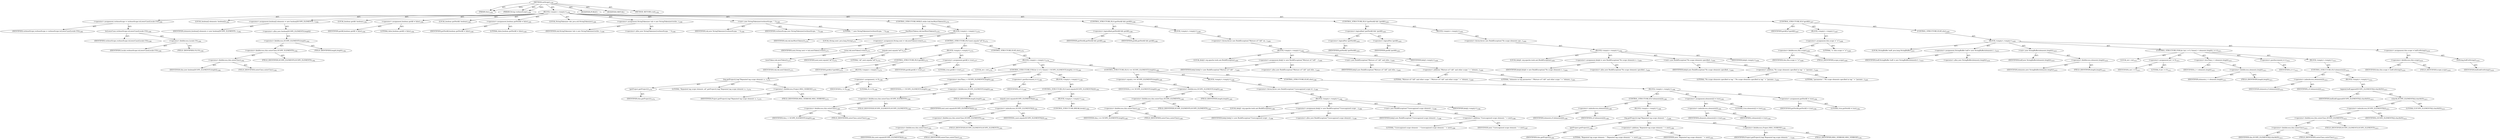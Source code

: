 digraph "setScope" {  
"111669149804" [label = <(METHOD,setScope)<SUB>1359</SUB>> ]
"115964117049" [label = <(PARAM,this)<SUB>1359</SUB>> ]
"115964117204" [label = <(PARAM,String verboseScope)<SUB>1359</SUB>> ]
"25769803933" [label = <(BLOCK,&lt;empty&gt;,&lt;empty&gt;)<SUB>1359</SUB>> ]
"30064771543" [label = <(&lt;operator&gt;.assignment,verboseScope = verboseScope.toLowerCase(Locale.US))<SUB>1360</SUB>> ]
"68719477139" [label = <(IDENTIFIER,verboseScope,verboseScope = verboseScope.toLowerCase(Locale.US))<SUB>1360</SUB>> ]
"30064771544" [label = <(toLowerCase,verboseScope.toLowerCase(Locale.US))<SUB>1360</SUB>> ]
"68719477140" [label = <(IDENTIFIER,verboseScope,verboseScope.toLowerCase(Locale.US))<SUB>1360</SUB>> ]
"30064771545" [label = <(&lt;operator&gt;.fieldAccess,Locale.US)<SUB>1360</SUB>> ]
"68719477141" [label = <(IDENTIFIER,Locale,verboseScope.toLowerCase(Locale.US))<SUB>1360</SUB>> ]
"55834575001" [label = <(FIELD_IDENTIFIER,US,US)<SUB>1360</SUB>> ]
"94489280533" [label = <(LOCAL,boolean[] elements: boolean[])<SUB>1362</SUB>> ]
"30064771546" [label = <(&lt;operator&gt;.assignment,boolean[] elements = new boolean[SCOPE_ELEMENTS...)<SUB>1362</SUB>> ]
"68719477142" [label = <(IDENTIFIER,elements,boolean[] elements = new boolean[SCOPE_ELEMENTS...)<SUB>1362</SUB>> ]
"30064771547" [label = <(&lt;operator&gt;.alloc,new boolean[SCOPE_ELEMENTS.length])> ]
"30064771548" [label = <(&lt;operator&gt;.fieldAccess,SCOPE_ELEMENTS.length)<SUB>1362</SUB>> ]
"30064771549" [label = <(&lt;operator&gt;.fieldAccess,this.outerClass.SCOPE_ELEMENTS)<SUB>1362</SUB>> ]
"30064771550" [label = <(&lt;operator&gt;.fieldAccess,this.outerClass)<SUB>1362</SUB>> ]
"68719477143" [label = <(IDENTIFIER,this,new boolean[SCOPE_ELEMENTS.length])<SUB>1362</SUB>> ]
"55834575002" [label = <(FIELD_IDENTIFIER,outerClass,outerClass)<SUB>1362</SUB>> ]
"55834575003" [label = <(FIELD_IDENTIFIER,SCOPE_ELEMENTS,SCOPE_ELEMENTS)<SUB>1362</SUB>> ]
"55834575004" [label = <(FIELD_IDENTIFIER,length,length)<SUB>1362</SUB>> ]
"94489280534" [label = <(LOCAL,boolean gotAll: boolean)<SUB>1364</SUB>> ]
"30064771551" [label = <(&lt;operator&gt;.assignment,boolean gotAll = false)<SUB>1364</SUB>> ]
"68719477144" [label = <(IDENTIFIER,gotAll,boolean gotAll = false)<SUB>1364</SUB>> ]
"90194313284" [label = <(LITERAL,false,boolean gotAll = false)<SUB>1364</SUB>> ]
"94489280535" [label = <(LOCAL,boolean gotNotAll: boolean)<SUB>1365</SUB>> ]
"30064771552" [label = <(&lt;operator&gt;.assignment,boolean gotNotAll = false)<SUB>1365</SUB>> ]
"68719477145" [label = <(IDENTIFIER,gotNotAll,boolean gotNotAll = false)<SUB>1365</SUB>> ]
"90194313285" [label = <(LITERAL,false,boolean gotNotAll = false)<SUB>1365</SUB>> ]
"94489280536" [label = <(LOCAL,StringTokenizer tok: java.util.StringTokenizer)<SUB>1369</SUB>> ]
"30064771553" [label = <(&lt;operator&gt;.assignment,StringTokenizer tok = new StringTokenizer(verbo...)<SUB>1369</SUB>> ]
"68719477146" [label = <(IDENTIFIER,tok,StringTokenizer tok = new StringTokenizer(verbo...)<SUB>1369</SUB>> ]
"30064771554" [label = <(&lt;operator&gt;.alloc,new StringTokenizer(verboseScope, &quot;,&quot;))<SUB>1369</SUB>> ]
"30064771555" [label = <(&lt;init&gt;,new StringTokenizer(verboseScope, &quot;,&quot;))<SUB>1369</SUB>> ]
"68719477147" [label = <(IDENTIFIER,tok,new StringTokenizer(verboseScope, &quot;,&quot;))<SUB>1369</SUB>> ]
"68719477148" [label = <(IDENTIFIER,verboseScope,new StringTokenizer(verboseScope, &quot;,&quot;))<SUB>1369</SUB>> ]
"90194313286" [label = <(LITERAL,&quot;,&quot;,new StringTokenizer(verboseScope, &quot;,&quot;))<SUB>1369</SUB>> ]
"47244640303" [label = <(CONTROL_STRUCTURE,WHILE,while (tok.hasMoreTokens()))<SUB>1370</SUB>> ]
"30064771556" [label = <(hasMoreTokens,tok.hasMoreTokens())<SUB>1370</SUB>> ]
"68719477149" [label = <(IDENTIFIER,tok,tok.hasMoreTokens())<SUB>1370</SUB>> ]
"25769803934" [label = <(BLOCK,&lt;empty&gt;,&lt;empty&gt;)<SUB>1370</SUB>> ]
"94489280537" [label = <(LOCAL,String next: java.lang.String)<SUB>1371</SUB>> ]
"30064771557" [label = <(&lt;operator&gt;.assignment,String next = tok.nextToken().trim())<SUB>1371</SUB>> ]
"68719477150" [label = <(IDENTIFIER,next,String next = tok.nextToken().trim())<SUB>1371</SUB>> ]
"30064771558" [label = <(trim,tok.nextToken().trim())<SUB>1371</SUB>> ]
"30064771559" [label = <(nextToken,tok.nextToken())<SUB>1371</SUB>> ]
"68719477151" [label = <(IDENTIFIER,tok,tok.nextToken())<SUB>1371</SUB>> ]
"47244640304" [label = <(CONTROL_STRUCTURE,IF,if (next.equals(&quot;all&quot;)))<SUB>1372</SUB>> ]
"30064771560" [label = <(equals,next.equals(&quot;all&quot;))<SUB>1372</SUB>> ]
"68719477152" [label = <(IDENTIFIER,next,next.equals(&quot;all&quot;))<SUB>1372</SUB>> ]
"90194313287" [label = <(LITERAL,&quot;all&quot;,next.equals(&quot;all&quot;))<SUB>1372</SUB>> ]
"25769803935" [label = <(BLOCK,&lt;empty&gt;,&lt;empty&gt;)<SUB>1372</SUB>> ]
"47244640305" [label = <(CONTROL_STRUCTURE,IF,if (gotAll))<SUB>1373</SUB>> ]
"68719477153" [label = <(IDENTIFIER,gotAll,if (gotAll))<SUB>1373</SUB>> ]
"25769803936" [label = <(BLOCK,&lt;empty&gt;,&lt;empty&gt;)<SUB>1373</SUB>> ]
"30064771561" [label = <(log,getProject().log(&quot;Repeated tag scope element: a...)<SUB>1374</SUB>> ]
"30064771562" [label = <(getProject,getProject())<SUB>1374</SUB>> ]
"68719476798" [label = <(IDENTIFIER,this,getProject())<SUB>1374</SUB>> ]
"90194313288" [label = <(LITERAL,&quot;Repeated tag scope element: all&quot;,getProject().log(&quot;Repeated tag scope element: a...)<SUB>1374</SUB>> ]
"30064771563" [label = <(&lt;operator&gt;.fieldAccess,Project.MSG_VERBOSE)<SUB>1375</SUB>> ]
"68719477154" [label = <(IDENTIFIER,Project,getProject().log(&quot;Repeated tag scope element: a...)<SUB>1375</SUB>> ]
"55834575005" [label = <(FIELD_IDENTIFIER,MSG_VERBOSE,MSG_VERBOSE)<SUB>1375</SUB>> ]
"30064771564" [label = <(&lt;operator&gt;.assignment,gotAll = true)<SUB>1377</SUB>> ]
"68719477155" [label = <(IDENTIFIER,gotAll,gotAll = true)<SUB>1377</SUB>> ]
"90194313289" [label = <(LITERAL,true,gotAll = true)<SUB>1377</SUB>> ]
"47244640306" [label = <(CONTROL_STRUCTURE,ELSE,else)<SUB>1378</SUB>> ]
"25769803937" [label = <(BLOCK,&lt;empty&gt;,&lt;empty&gt;)<SUB>1378</SUB>> ]
"94489280538" [label = <(LOCAL,int i: int)<SUB>1379</SUB>> ]
"47244640307" [label = <(CONTROL_STRUCTURE,FOR,for (i = 0; Some(i &lt; SCOPE_ELEMENTS.length); i++))<SUB>1380</SUB>> ]
"30064771565" [label = <(&lt;operator&gt;.assignment,i = 0)<SUB>1380</SUB>> ]
"68719477156" [label = <(IDENTIFIER,i,i = 0)<SUB>1380</SUB>> ]
"90194313290" [label = <(LITERAL,0,i = 0)<SUB>1380</SUB>> ]
"30064771566" [label = <(&lt;operator&gt;.lessThan,i &lt; SCOPE_ELEMENTS.length)<SUB>1380</SUB>> ]
"68719477157" [label = <(IDENTIFIER,i,i &lt; SCOPE_ELEMENTS.length)<SUB>1380</SUB>> ]
"30064771567" [label = <(&lt;operator&gt;.fieldAccess,SCOPE_ELEMENTS.length)<SUB>1380</SUB>> ]
"30064771568" [label = <(&lt;operator&gt;.fieldAccess,this.outerClass.SCOPE_ELEMENTS)<SUB>1380</SUB>> ]
"30064771569" [label = <(&lt;operator&gt;.fieldAccess,this.outerClass)<SUB>1380</SUB>> ]
"68719477158" [label = <(IDENTIFIER,this,i &lt; SCOPE_ELEMENTS.length)<SUB>1380</SUB>> ]
"55834575006" [label = <(FIELD_IDENTIFIER,outerClass,outerClass)<SUB>1380</SUB>> ]
"55834575007" [label = <(FIELD_IDENTIFIER,SCOPE_ELEMENTS,SCOPE_ELEMENTS)<SUB>1380</SUB>> ]
"55834575008" [label = <(FIELD_IDENTIFIER,length,length)<SUB>1380</SUB>> ]
"30064771570" [label = <(&lt;operator&gt;.postIncrement,i++)<SUB>1380</SUB>> ]
"68719477159" [label = <(IDENTIFIER,i,i++)<SUB>1380</SUB>> ]
"25769803938" [label = <(BLOCK,&lt;empty&gt;,&lt;empty&gt;)<SUB>1380</SUB>> ]
"47244640308" [label = <(CONTROL_STRUCTURE,IF,if (next.equals(SCOPE_ELEMENTS[i])))<SUB>1381</SUB>> ]
"30064771571" [label = <(equals,next.equals(SCOPE_ELEMENTS[i]))<SUB>1381</SUB>> ]
"68719477160" [label = <(IDENTIFIER,next,next.equals(SCOPE_ELEMENTS[i]))<SUB>1381</SUB>> ]
"30064771572" [label = <(&lt;operator&gt;.indexAccess,SCOPE_ELEMENTS[i])<SUB>1381</SUB>> ]
"30064771573" [label = <(&lt;operator&gt;.fieldAccess,this.outerClass.SCOPE_ELEMENTS)<SUB>1381</SUB>> ]
"30064771574" [label = <(&lt;operator&gt;.fieldAccess,this.outerClass)<SUB>1381</SUB>> ]
"68719477161" [label = <(IDENTIFIER,this,next.equals(SCOPE_ELEMENTS[i]))<SUB>1381</SUB>> ]
"55834575009" [label = <(FIELD_IDENTIFIER,outerClass,outerClass)<SUB>1381</SUB>> ]
"55834575010" [label = <(FIELD_IDENTIFIER,SCOPE_ELEMENTS,SCOPE_ELEMENTS)<SUB>1381</SUB>> ]
"68719477162" [label = <(IDENTIFIER,i,next.equals(SCOPE_ELEMENTS[i]))<SUB>1381</SUB>> ]
"25769803939" [label = <(BLOCK,&lt;empty&gt;,&lt;empty&gt;)<SUB>1381</SUB>> ]
"47244640309" [label = <(CONTROL_STRUCTURE,BREAK,break;)<SUB>1382</SUB>> ]
"47244640310" [label = <(CONTROL_STRUCTURE,IF,if (i == SCOPE_ELEMENTS.length))<SUB>1385</SUB>> ]
"30064771575" [label = <(&lt;operator&gt;.equals,i == SCOPE_ELEMENTS.length)<SUB>1385</SUB>> ]
"68719477163" [label = <(IDENTIFIER,i,i == SCOPE_ELEMENTS.length)<SUB>1385</SUB>> ]
"30064771576" [label = <(&lt;operator&gt;.fieldAccess,SCOPE_ELEMENTS.length)<SUB>1385</SUB>> ]
"30064771577" [label = <(&lt;operator&gt;.fieldAccess,this.outerClass.SCOPE_ELEMENTS)<SUB>1385</SUB>> ]
"30064771578" [label = <(&lt;operator&gt;.fieldAccess,this.outerClass)<SUB>1385</SUB>> ]
"68719477164" [label = <(IDENTIFIER,this,i == SCOPE_ELEMENTS.length)<SUB>1385</SUB>> ]
"55834575011" [label = <(FIELD_IDENTIFIER,outerClass,outerClass)<SUB>1385</SUB>> ]
"55834575012" [label = <(FIELD_IDENTIFIER,SCOPE_ELEMENTS,SCOPE_ELEMENTS)<SUB>1385</SUB>> ]
"55834575013" [label = <(FIELD_IDENTIFIER,length,length)<SUB>1385</SUB>> ]
"25769803940" [label = <(BLOCK,&lt;empty&gt;,&lt;empty&gt;)<SUB>1385</SUB>> ]
"30064771579" [label = <(&lt;operator&gt;.throw,throw new BuildException(&quot;Unrecognised scope el...)<SUB>1386</SUB>> ]
"25769803941" [label = <(BLOCK,&lt;empty&gt;,&lt;empty&gt;)<SUB>1386</SUB>> ]
"94489280539" [label = <(LOCAL,$obj2: org.apache.tools.ant.BuildException)<SUB>1386</SUB>> ]
"30064771580" [label = <(&lt;operator&gt;.assignment,$obj2 = new BuildException(&quot;Unrecognised scope ...)<SUB>1386</SUB>> ]
"68719477165" [label = <(IDENTIFIER,$obj2,$obj2 = new BuildException(&quot;Unrecognised scope ...)<SUB>1386</SUB>> ]
"30064771581" [label = <(&lt;operator&gt;.alloc,new BuildException(&quot;Unrecognised scope element:...)<SUB>1386</SUB>> ]
"30064771582" [label = <(&lt;init&gt;,new BuildException(&quot;Unrecognised scope element:...)<SUB>1386</SUB>> ]
"68719477166" [label = <(IDENTIFIER,$obj2,new BuildException(&quot;Unrecognised scope element:...)<SUB>1386</SUB>> ]
"30064771583" [label = <(&lt;operator&gt;.addition,&quot;Unrecognised scope element: &quot; + next)<SUB>1386</SUB>> ]
"90194313291" [label = <(LITERAL,&quot;Unrecognised scope element: &quot;,&quot;Unrecognised scope element: &quot; + next)<SUB>1386</SUB>> ]
"68719477167" [label = <(IDENTIFIER,next,&quot;Unrecognised scope element: &quot; + next)<SUB>1387</SUB>> ]
"68719477168" [label = <(IDENTIFIER,$obj2,&lt;empty&gt;)<SUB>1386</SUB>> ]
"47244640311" [label = <(CONTROL_STRUCTURE,ELSE,else)<SUB>1388</SUB>> ]
"25769803942" [label = <(BLOCK,&lt;empty&gt;,&lt;empty&gt;)<SUB>1388</SUB>> ]
"47244640312" [label = <(CONTROL_STRUCTURE,IF,if (elements[i]))<SUB>1389</SUB>> ]
"30064771584" [label = <(&lt;operator&gt;.indexAccess,elements[i])<SUB>1389</SUB>> ]
"68719477169" [label = <(IDENTIFIER,elements,if (elements[i]))<SUB>1389</SUB>> ]
"68719477170" [label = <(IDENTIFIER,i,if (elements[i]))<SUB>1389</SUB>> ]
"25769803943" [label = <(BLOCK,&lt;empty&gt;,&lt;empty&gt;)<SUB>1389</SUB>> ]
"30064771585" [label = <(log,getProject().log(&quot;Repeated tag scope element: &quot;...)<SUB>1390</SUB>> ]
"30064771586" [label = <(getProject,getProject())<SUB>1390</SUB>> ]
"68719476799" [label = <(IDENTIFIER,this,getProject())<SUB>1390</SUB>> ]
"30064771587" [label = <(&lt;operator&gt;.addition,&quot;Repeated tag scope element: &quot; + next)<SUB>1390</SUB>> ]
"90194313292" [label = <(LITERAL,&quot;Repeated tag scope element: &quot;,&quot;Repeated tag scope element: &quot; + next)<SUB>1390</SUB>> ]
"68719477171" [label = <(IDENTIFIER,next,&quot;Repeated tag scope element: &quot; + next)<SUB>1391</SUB>> ]
"30064771588" [label = <(&lt;operator&gt;.fieldAccess,Project.MSG_VERBOSE)<SUB>1391</SUB>> ]
"68719477172" [label = <(IDENTIFIER,Project,getProject().log(&quot;Repeated tag scope element: &quot;...)<SUB>1391</SUB>> ]
"55834575014" [label = <(FIELD_IDENTIFIER,MSG_VERBOSE,MSG_VERBOSE)<SUB>1391</SUB>> ]
"30064771589" [label = <(&lt;operator&gt;.assignment,elements[i] = true)<SUB>1393</SUB>> ]
"30064771590" [label = <(&lt;operator&gt;.indexAccess,elements[i])<SUB>1393</SUB>> ]
"68719477173" [label = <(IDENTIFIER,elements,elements[i] = true)<SUB>1393</SUB>> ]
"68719477174" [label = <(IDENTIFIER,i,elements[i] = true)<SUB>1393</SUB>> ]
"90194313293" [label = <(LITERAL,true,elements[i] = true)<SUB>1393</SUB>> ]
"30064771591" [label = <(&lt;operator&gt;.assignment,gotNotAll = true)<SUB>1394</SUB>> ]
"68719477175" [label = <(IDENTIFIER,gotNotAll,gotNotAll = true)<SUB>1394</SUB>> ]
"90194313294" [label = <(LITERAL,true,gotNotAll = true)<SUB>1394</SUB>> ]
"47244640313" [label = <(CONTROL_STRUCTURE,IF,if (gotNotAll &amp;&amp; gotAll))<SUB>1399</SUB>> ]
"30064771592" [label = <(&lt;operator&gt;.logicalAnd,gotNotAll &amp;&amp; gotAll)<SUB>1399</SUB>> ]
"68719477176" [label = <(IDENTIFIER,gotNotAll,gotNotAll &amp;&amp; gotAll)<SUB>1399</SUB>> ]
"68719477177" [label = <(IDENTIFIER,gotAll,gotNotAll &amp;&amp; gotAll)<SUB>1399</SUB>> ]
"25769803944" [label = <(BLOCK,&lt;empty&gt;,&lt;empty&gt;)<SUB>1399</SUB>> ]
"30064771593" [label = <(&lt;operator&gt;.throw,throw new BuildException(&quot;Mixture of \&quot;all\&quot; an...)<SUB>1400</SUB>> ]
"25769803945" [label = <(BLOCK,&lt;empty&gt;,&lt;empty&gt;)<SUB>1400</SUB>> ]
"94489280540" [label = <(LOCAL,$obj3: org.apache.tools.ant.BuildException)<SUB>1400</SUB>> ]
"30064771594" [label = <(&lt;operator&gt;.assignment,$obj3 = new BuildException(&quot;Mixture of \&quot;all\&quot; ...)<SUB>1400</SUB>> ]
"68719477178" [label = <(IDENTIFIER,$obj3,$obj3 = new BuildException(&quot;Mixture of \&quot;all\&quot; ...)<SUB>1400</SUB>> ]
"30064771595" [label = <(&lt;operator&gt;.alloc,new BuildException(&quot;Mixture of \&quot;all\&quot; and othe...)<SUB>1400</SUB>> ]
"30064771596" [label = <(&lt;init&gt;,new BuildException(&quot;Mixture of \&quot;all\&quot; and othe...)<SUB>1400</SUB>> ]
"68719477179" [label = <(IDENTIFIER,$obj3,new BuildException(&quot;Mixture of \&quot;all\&quot; and othe...)<SUB>1400</SUB>> ]
"30064771597" [label = <(&lt;operator&gt;.addition,&quot;Mixture of \&quot;all\&quot; and other scope &quot; + &quot;elemen...)<SUB>1400</SUB>> ]
"90194313295" [label = <(LITERAL,&quot;Mixture of \&quot;all\&quot; and other scope &quot;,&quot;Mixture of \&quot;all\&quot; and other scope &quot; + &quot;elemen...)<SUB>1400</SUB>> ]
"90194313296" [label = <(LITERAL,&quot;elements in tag parameter.&quot;,&quot;Mixture of \&quot;all\&quot; and other scope &quot; + &quot;elemen...)<SUB>1401</SUB>> ]
"68719477180" [label = <(IDENTIFIER,$obj3,&lt;empty&gt;)<SUB>1400</SUB>> ]
"47244640314" [label = <(CONTROL_STRUCTURE,IF,if (!gotNotAll &amp;&amp; !gotAll))<SUB>1403</SUB>> ]
"30064771598" [label = <(&lt;operator&gt;.logicalAnd,!gotNotAll &amp;&amp; !gotAll)<SUB>1403</SUB>> ]
"30064771599" [label = <(&lt;operator&gt;.logicalNot,!gotNotAll)<SUB>1403</SUB>> ]
"68719477181" [label = <(IDENTIFIER,gotNotAll,!gotNotAll)<SUB>1403</SUB>> ]
"30064771600" [label = <(&lt;operator&gt;.logicalNot,!gotAll)<SUB>1403</SUB>> ]
"68719477182" [label = <(IDENTIFIER,gotAll,!gotAll)<SUB>1403</SUB>> ]
"25769803946" [label = <(BLOCK,&lt;empty&gt;,&lt;empty&gt;)<SUB>1403</SUB>> ]
"30064771601" [label = <(&lt;operator&gt;.throw,throw new BuildException(&quot;No scope elements spe...)<SUB>1404</SUB>> ]
"25769803947" [label = <(BLOCK,&lt;empty&gt;,&lt;empty&gt;)<SUB>1404</SUB>> ]
"94489280541" [label = <(LOCAL,$obj4: org.apache.tools.ant.BuildException)<SUB>1404</SUB>> ]
"30064771602" [label = <(&lt;operator&gt;.assignment,$obj4 = new BuildException(&quot;No scope elements s...)<SUB>1404</SUB>> ]
"68719477183" [label = <(IDENTIFIER,$obj4,$obj4 = new BuildException(&quot;No scope elements s...)<SUB>1404</SUB>> ]
"30064771603" [label = <(&lt;operator&gt;.alloc,new BuildException(&quot;No scope elements specified...)<SUB>1404</SUB>> ]
"30064771604" [label = <(&lt;init&gt;,new BuildException(&quot;No scope elements specified...)<SUB>1404</SUB>> ]
"68719477184" [label = <(IDENTIFIER,$obj4,new BuildException(&quot;No scope elements specified...)<SUB>1404</SUB>> ]
"30064771605" [label = <(&lt;operator&gt;.addition,&quot;No scope elements specified in tag &quot; + &quot;parame...)<SUB>1404</SUB>> ]
"90194313297" [label = <(LITERAL,&quot;No scope elements specified in tag &quot;,&quot;No scope elements specified in tag &quot; + &quot;parame...)<SUB>1404</SUB>> ]
"90194313298" [label = <(LITERAL,&quot;parameter.&quot;,&quot;No scope elements specified in tag &quot; + &quot;parame...)<SUB>1405</SUB>> ]
"68719477185" [label = <(IDENTIFIER,$obj4,&lt;empty&gt;)<SUB>1404</SUB>> ]
"47244640315" [label = <(CONTROL_STRUCTURE,IF,if (gotAll))<SUB>1407</SUB>> ]
"68719477186" [label = <(IDENTIFIER,gotAll,if (gotAll))<SUB>1407</SUB>> ]
"25769803948" [label = <(BLOCK,&lt;empty&gt;,&lt;empty&gt;)<SUB>1407</SUB>> ]
"30064771606" [label = <(&lt;operator&gt;.assignment,this.scope = &quot;a&quot;)<SUB>1408</SUB>> ]
"30064771607" [label = <(&lt;operator&gt;.fieldAccess,this.scope)<SUB>1408</SUB>> ]
"68719476800" [label = <(IDENTIFIER,this,this.scope = &quot;a&quot;)<SUB>1408</SUB>> ]
"55834575015" [label = <(FIELD_IDENTIFIER,scope,scope)<SUB>1408</SUB>> ]
"90194313299" [label = <(LITERAL,&quot;a&quot;,this.scope = &quot;a&quot;)<SUB>1408</SUB>> ]
"47244640316" [label = <(CONTROL_STRUCTURE,ELSE,else)<SUB>1409</SUB>> ]
"25769803949" [label = <(BLOCK,&lt;empty&gt;,&lt;empty&gt;)<SUB>1409</SUB>> ]
"94489280542" [label = <(LOCAL,StringBuffer buff: java.lang.StringBuffer)<SUB>1410</SUB>> ]
"30064771608" [label = <(&lt;operator&gt;.assignment,StringBuffer buff = new StringBuffer(elements.l...)<SUB>1410</SUB>> ]
"68719477187" [label = <(IDENTIFIER,buff,StringBuffer buff = new StringBuffer(elements.l...)<SUB>1410</SUB>> ]
"30064771609" [label = <(&lt;operator&gt;.alloc,new StringBuffer(elements.length))<SUB>1410</SUB>> ]
"30064771610" [label = <(&lt;init&gt;,new StringBuffer(elements.length))<SUB>1410</SUB>> ]
"68719477188" [label = <(IDENTIFIER,buff,new StringBuffer(elements.length))<SUB>1410</SUB>> ]
"30064771611" [label = <(&lt;operator&gt;.fieldAccess,elements.length)<SUB>1410</SUB>> ]
"68719477189" [label = <(IDENTIFIER,elements,new StringBuffer(elements.length))<SUB>1410</SUB>> ]
"55834575016" [label = <(FIELD_IDENTIFIER,length,length)<SUB>1410</SUB>> ]
"47244640317" [label = <(CONTROL_STRUCTURE,FOR,for (int i = 0; Some(i &lt; elements.length); i++))<SUB>1411</SUB>> ]
"94489280543" [label = <(LOCAL,int i: int)<SUB>1411</SUB>> ]
"30064771612" [label = <(&lt;operator&gt;.assignment,int i = 0)<SUB>1411</SUB>> ]
"68719477190" [label = <(IDENTIFIER,i,int i = 0)<SUB>1411</SUB>> ]
"90194313300" [label = <(LITERAL,0,int i = 0)<SUB>1411</SUB>> ]
"30064771613" [label = <(&lt;operator&gt;.lessThan,i &lt; elements.length)<SUB>1411</SUB>> ]
"68719477191" [label = <(IDENTIFIER,i,i &lt; elements.length)<SUB>1411</SUB>> ]
"30064771614" [label = <(&lt;operator&gt;.fieldAccess,elements.length)<SUB>1411</SUB>> ]
"68719477192" [label = <(IDENTIFIER,elements,i &lt; elements.length)<SUB>1411</SUB>> ]
"55834575017" [label = <(FIELD_IDENTIFIER,length,length)<SUB>1411</SUB>> ]
"30064771615" [label = <(&lt;operator&gt;.postIncrement,i++)<SUB>1411</SUB>> ]
"68719477193" [label = <(IDENTIFIER,i,i++)<SUB>1411</SUB>> ]
"25769803950" [label = <(BLOCK,&lt;empty&gt;,&lt;empty&gt;)<SUB>1411</SUB>> ]
"47244640318" [label = <(CONTROL_STRUCTURE,IF,if (elements[i]))<SUB>1412</SUB>> ]
"30064771616" [label = <(&lt;operator&gt;.indexAccess,elements[i])<SUB>1412</SUB>> ]
"68719477194" [label = <(IDENTIFIER,elements,if (elements[i]))<SUB>1412</SUB>> ]
"68719477195" [label = <(IDENTIFIER,i,if (elements[i]))<SUB>1412</SUB>> ]
"25769803951" [label = <(BLOCK,&lt;empty&gt;,&lt;empty&gt;)<SUB>1412</SUB>> ]
"30064771617" [label = <(append,buff.append(SCOPE_ELEMENTS[i].charAt(0)))<SUB>1413</SUB>> ]
"68719477196" [label = <(IDENTIFIER,buff,buff.append(SCOPE_ELEMENTS[i].charAt(0)))<SUB>1413</SUB>> ]
"30064771618" [label = <(charAt,SCOPE_ELEMENTS[i].charAt(0))<SUB>1413</SUB>> ]
"30064771619" [label = <(&lt;operator&gt;.indexAccess,SCOPE_ELEMENTS[i])<SUB>1413</SUB>> ]
"30064771620" [label = <(&lt;operator&gt;.fieldAccess,this.outerClass.SCOPE_ELEMENTS)<SUB>1413</SUB>> ]
"30064771621" [label = <(&lt;operator&gt;.fieldAccess,this.outerClass)<SUB>1413</SUB>> ]
"68719477197" [label = <(IDENTIFIER,this,SCOPE_ELEMENTS[i].charAt(0))<SUB>1413</SUB>> ]
"55834575018" [label = <(FIELD_IDENTIFIER,outerClass,outerClass)<SUB>1413</SUB>> ]
"55834575019" [label = <(FIELD_IDENTIFIER,SCOPE_ELEMENTS,SCOPE_ELEMENTS)<SUB>1413</SUB>> ]
"68719477198" [label = <(IDENTIFIER,i,SCOPE_ELEMENTS[i].charAt(0))<SUB>1413</SUB>> ]
"90194313301" [label = <(LITERAL,0,SCOPE_ELEMENTS[i].charAt(0))<SUB>1413</SUB>> ]
"30064771622" [label = <(&lt;operator&gt;.assignment,this.scope = buff.toString())<SUB>1416</SUB>> ]
"30064771623" [label = <(&lt;operator&gt;.fieldAccess,this.scope)<SUB>1416</SUB>> ]
"68719476801" [label = <(IDENTIFIER,this,this.scope = buff.toString())<SUB>1416</SUB>> ]
"55834575020" [label = <(FIELD_IDENTIFIER,scope,scope)<SUB>1416</SUB>> ]
"30064771624" [label = <(toString,buff.toString())<SUB>1416</SUB>> ]
"68719477199" [label = <(IDENTIFIER,buff,buff.toString())<SUB>1416</SUB>> ]
"133143986450" [label = <(MODIFIER,PUBLIC)> ]
"133143986451" [label = <(MODIFIER,VIRTUAL)> ]
"128849018988" [label = <(METHOD_RETURN,void)<SUB>1359</SUB>> ]
  "111669149804" -> "115964117049"  [ label = "AST: "] 
  "111669149804" -> "115964117204"  [ label = "AST: "] 
  "111669149804" -> "25769803933"  [ label = "AST: "] 
  "111669149804" -> "133143986450"  [ label = "AST: "] 
  "111669149804" -> "133143986451"  [ label = "AST: "] 
  "111669149804" -> "128849018988"  [ label = "AST: "] 
  "25769803933" -> "30064771543"  [ label = "AST: "] 
  "25769803933" -> "94489280533"  [ label = "AST: "] 
  "25769803933" -> "30064771546"  [ label = "AST: "] 
  "25769803933" -> "94489280534"  [ label = "AST: "] 
  "25769803933" -> "30064771551"  [ label = "AST: "] 
  "25769803933" -> "94489280535"  [ label = "AST: "] 
  "25769803933" -> "30064771552"  [ label = "AST: "] 
  "25769803933" -> "94489280536"  [ label = "AST: "] 
  "25769803933" -> "30064771553"  [ label = "AST: "] 
  "25769803933" -> "30064771555"  [ label = "AST: "] 
  "25769803933" -> "47244640303"  [ label = "AST: "] 
  "25769803933" -> "47244640313"  [ label = "AST: "] 
  "25769803933" -> "47244640314"  [ label = "AST: "] 
  "25769803933" -> "47244640315"  [ label = "AST: "] 
  "30064771543" -> "68719477139"  [ label = "AST: "] 
  "30064771543" -> "30064771544"  [ label = "AST: "] 
  "30064771544" -> "68719477140"  [ label = "AST: "] 
  "30064771544" -> "30064771545"  [ label = "AST: "] 
  "30064771545" -> "68719477141"  [ label = "AST: "] 
  "30064771545" -> "55834575001"  [ label = "AST: "] 
  "30064771546" -> "68719477142"  [ label = "AST: "] 
  "30064771546" -> "30064771547"  [ label = "AST: "] 
  "30064771547" -> "30064771548"  [ label = "AST: "] 
  "30064771548" -> "30064771549"  [ label = "AST: "] 
  "30064771548" -> "55834575004"  [ label = "AST: "] 
  "30064771549" -> "30064771550"  [ label = "AST: "] 
  "30064771549" -> "55834575003"  [ label = "AST: "] 
  "30064771550" -> "68719477143"  [ label = "AST: "] 
  "30064771550" -> "55834575002"  [ label = "AST: "] 
  "30064771551" -> "68719477144"  [ label = "AST: "] 
  "30064771551" -> "90194313284"  [ label = "AST: "] 
  "30064771552" -> "68719477145"  [ label = "AST: "] 
  "30064771552" -> "90194313285"  [ label = "AST: "] 
  "30064771553" -> "68719477146"  [ label = "AST: "] 
  "30064771553" -> "30064771554"  [ label = "AST: "] 
  "30064771555" -> "68719477147"  [ label = "AST: "] 
  "30064771555" -> "68719477148"  [ label = "AST: "] 
  "30064771555" -> "90194313286"  [ label = "AST: "] 
  "47244640303" -> "30064771556"  [ label = "AST: "] 
  "47244640303" -> "25769803934"  [ label = "AST: "] 
  "30064771556" -> "68719477149"  [ label = "AST: "] 
  "25769803934" -> "94489280537"  [ label = "AST: "] 
  "25769803934" -> "30064771557"  [ label = "AST: "] 
  "25769803934" -> "47244640304"  [ label = "AST: "] 
  "30064771557" -> "68719477150"  [ label = "AST: "] 
  "30064771557" -> "30064771558"  [ label = "AST: "] 
  "30064771558" -> "30064771559"  [ label = "AST: "] 
  "30064771559" -> "68719477151"  [ label = "AST: "] 
  "47244640304" -> "30064771560"  [ label = "AST: "] 
  "47244640304" -> "25769803935"  [ label = "AST: "] 
  "47244640304" -> "47244640306"  [ label = "AST: "] 
  "30064771560" -> "68719477152"  [ label = "AST: "] 
  "30064771560" -> "90194313287"  [ label = "AST: "] 
  "25769803935" -> "47244640305"  [ label = "AST: "] 
  "25769803935" -> "30064771564"  [ label = "AST: "] 
  "47244640305" -> "68719477153"  [ label = "AST: "] 
  "47244640305" -> "25769803936"  [ label = "AST: "] 
  "25769803936" -> "30064771561"  [ label = "AST: "] 
  "30064771561" -> "30064771562"  [ label = "AST: "] 
  "30064771561" -> "90194313288"  [ label = "AST: "] 
  "30064771561" -> "30064771563"  [ label = "AST: "] 
  "30064771562" -> "68719476798"  [ label = "AST: "] 
  "30064771563" -> "68719477154"  [ label = "AST: "] 
  "30064771563" -> "55834575005"  [ label = "AST: "] 
  "30064771564" -> "68719477155"  [ label = "AST: "] 
  "30064771564" -> "90194313289"  [ label = "AST: "] 
  "47244640306" -> "25769803937"  [ label = "AST: "] 
  "25769803937" -> "94489280538"  [ label = "AST: "] 
  "25769803937" -> "47244640307"  [ label = "AST: "] 
  "25769803937" -> "47244640310"  [ label = "AST: "] 
  "47244640307" -> "30064771565"  [ label = "AST: "] 
  "47244640307" -> "30064771566"  [ label = "AST: "] 
  "47244640307" -> "30064771570"  [ label = "AST: "] 
  "47244640307" -> "25769803938"  [ label = "AST: "] 
  "30064771565" -> "68719477156"  [ label = "AST: "] 
  "30064771565" -> "90194313290"  [ label = "AST: "] 
  "30064771566" -> "68719477157"  [ label = "AST: "] 
  "30064771566" -> "30064771567"  [ label = "AST: "] 
  "30064771567" -> "30064771568"  [ label = "AST: "] 
  "30064771567" -> "55834575008"  [ label = "AST: "] 
  "30064771568" -> "30064771569"  [ label = "AST: "] 
  "30064771568" -> "55834575007"  [ label = "AST: "] 
  "30064771569" -> "68719477158"  [ label = "AST: "] 
  "30064771569" -> "55834575006"  [ label = "AST: "] 
  "30064771570" -> "68719477159"  [ label = "AST: "] 
  "25769803938" -> "47244640308"  [ label = "AST: "] 
  "47244640308" -> "30064771571"  [ label = "AST: "] 
  "47244640308" -> "25769803939"  [ label = "AST: "] 
  "30064771571" -> "68719477160"  [ label = "AST: "] 
  "30064771571" -> "30064771572"  [ label = "AST: "] 
  "30064771572" -> "30064771573"  [ label = "AST: "] 
  "30064771572" -> "68719477162"  [ label = "AST: "] 
  "30064771573" -> "30064771574"  [ label = "AST: "] 
  "30064771573" -> "55834575010"  [ label = "AST: "] 
  "30064771574" -> "68719477161"  [ label = "AST: "] 
  "30064771574" -> "55834575009"  [ label = "AST: "] 
  "25769803939" -> "47244640309"  [ label = "AST: "] 
  "47244640310" -> "30064771575"  [ label = "AST: "] 
  "47244640310" -> "25769803940"  [ label = "AST: "] 
  "47244640310" -> "47244640311"  [ label = "AST: "] 
  "30064771575" -> "68719477163"  [ label = "AST: "] 
  "30064771575" -> "30064771576"  [ label = "AST: "] 
  "30064771576" -> "30064771577"  [ label = "AST: "] 
  "30064771576" -> "55834575013"  [ label = "AST: "] 
  "30064771577" -> "30064771578"  [ label = "AST: "] 
  "30064771577" -> "55834575012"  [ label = "AST: "] 
  "30064771578" -> "68719477164"  [ label = "AST: "] 
  "30064771578" -> "55834575011"  [ label = "AST: "] 
  "25769803940" -> "30064771579"  [ label = "AST: "] 
  "30064771579" -> "25769803941"  [ label = "AST: "] 
  "25769803941" -> "94489280539"  [ label = "AST: "] 
  "25769803941" -> "30064771580"  [ label = "AST: "] 
  "25769803941" -> "30064771582"  [ label = "AST: "] 
  "25769803941" -> "68719477168"  [ label = "AST: "] 
  "30064771580" -> "68719477165"  [ label = "AST: "] 
  "30064771580" -> "30064771581"  [ label = "AST: "] 
  "30064771582" -> "68719477166"  [ label = "AST: "] 
  "30064771582" -> "30064771583"  [ label = "AST: "] 
  "30064771583" -> "90194313291"  [ label = "AST: "] 
  "30064771583" -> "68719477167"  [ label = "AST: "] 
  "47244640311" -> "25769803942"  [ label = "AST: "] 
  "25769803942" -> "47244640312"  [ label = "AST: "] 
  "25769803942" -> "30064771589"  [ label = "AST: "] 
  "25769803942" -> "30064771591"  [ label = "AST: "] 
  "47244640312" -> "30064771584"  [ label = "AST: "] 
  "47244640312" -> "25769803943"  [ label = "AST: "] 
  "30064771584" -> "68719477169"  [ label = "AST: "] 
  "30064771584" -> "68719477170"  [ label = "AST: "] 
  "25769803943" -> "30064771585"  [ label = "AST: "] 
  "30064771585" -> "30064771586"  [ label = "AST: "] 
  "30064771585" -> "30064771587"  [ label = "AST: "] 
  "30064771585" -> "30064771588"  [ label = "AST: "] 
  "30064771586" -> "68719476799"  [ label = "AST: "] 
  "30064771587" -> "90194313292"  [ label = "AST: "] 
  "30064771587" -> "68719477171"  [ label = "AST: "] 
  "30064771588" -> "68719477172"  [ label = "AST: "] 
  "30064771588" -> "55834575014"  [ label = "AST: "] 
  "30064771589" -> "30064771590"  [ label = "AST: "] 
  "30064771589" -> "90194313293"  [ label = "AST: "] 
  "30064771590" -> "68719477173"  [ label = "AST: "] 
  "30064771590" -> "68719477174"  [ label = "AST: "] 
  "30064771591" -> "68719477175"  [ label = "AST: "] 
  "30064771591" -> "90194313294"  [ label = "AST: "] 
  "47244640313" -> "30064771592"  [ label = "AST: "] 
  "47244640313" -> "25769803944"  [ label = "AST: "] 
  "30064771592" -> "68719477176"  [ label = "AST: "] 
  "30064771592" -> "68719477177"  [ label = "AST: "] 
  "25769803944" -> "30064771593"  [ label = "AST: "] 
  "30064771593" -> "25769803945"  [ label = "AST: "] 
  "25769803945" -> "94489280540"  [ label = "AST: "] 
  "25769803945" -> "30064771594"  [ label = "AST: "] 
  "25769803945" -> "30064771596"  [ label = "AST: "] 
  "25769803945" -> "68719477180"  [ label = "AST: "] 
  "30064771594" -> "68719477178"  [ label = "AST: "] 
  "30064771594" -> "30064771595"  [ label = "AST: "] 
  "30064771596" -> "68719477179"  [ label = "AST: "] 
  "30064771596" -> "30064771597"  [ label = "AST: "] 
  "30064771597" -> "90194313295"  [ label = "AST: "] 
  "30064771597" -> "90194313296"  [ label = "AST: "] 
  "47244640314" -> "30064771598"  [ label = "AST: "] 
  "47244640314" -> "25769803946"  [ label = "AST: "] 
  "30064771598" -> "30064771599"  [ label = "AST: "] 
  "30064771598" -> "30064771600"  [ label = "AST: "] 
  "30064771599" -> "68719477181"  [ label = "AST: "] 
  "30064771600" -> "68719477182"  [ label = "AST: "] 
  "25769803946" -> "30064771601"  [ label = "AST: "] 
  "30064771601" -> "25769803947"  [ label = "AST: "] 
  "25769803947" -> "94489280541"  [ label = "AST: "] 
  "25769803947" -> "30064771602"  [ label = "AST: "] 
  "25769803947" -> "30064771604"  [ label = "AST: "] 
  "25769803947" -> "68719477185"  [ label = "AST: "] 
  "30064771602" -> "68719477183"  [ label = "AST: "] 
  "30064771602" -> "30064771603"  [ label = "AST: "] 
  "30064771604" -> "68719477184"  [ label = "AST: "] 
  "30064771604" -> "30064771605"  [ label = "AST: "] 
  "30064771605" -> "90194313297"  [ label = "AST: "] 
  "30064771605" -> "90194313298"  [ label = "AST: "] 
  "47244640315" -> "68719477186"  [ label = "AST: "] 
  "47244640315" -> "25769803948"  [ label = "AST: "] 
  "47244640315" -> "47244640316"  [ label = "AST: "] 
  "25769803948" -> "30064771606"  [ label = "AST: "] 
  "30064771606" -> "30064771607"  [ label = "AST: "] 
  "30064771606" -> "90194313299"  [ label = "AST: "] 
  "30064771607" -> "68719476800"  [ label = "AST: "] 
  "30064771607" -> "55834575015"  [ label = "AST: "] 
  "47244640316" -> "25769803949"  [ label = "AST: "] 
  "25769803949" -> "94489280542"  [ label = "AST: "] 
  "25769803949" -> "30064771608"  [ label = "AST: "] 
  "25769803949" -> "30064771610"  [ label = "AST: "] 
  "25769803949" -> "47244640317"  [ label = "AST: "] 
  "25769803949" -> "30064771622"  [ label = "AST: "] 
  "30064771608" -> "68719477187"  [ label = "AST: "] 
  "30064771608" -> "30064771609"  [ label = "AST: "] 
  "30064771610" -> "68719477188"  [ label = "AST: "] 
  "30064771610" -> "30064771611"  [ label = "AST: "] 
  "30064771611" -> "68719477189"  [ label = "AST: "] 
  "30064771611" -> "55834575016"  [ label = "AST: "] 
  "47244640317" -> "94489280543"  [ label = "AST: "] 
  "47244640317" -> "30064771612"  [ label = "AST: "] 
  "47244640317" -> "30064771613"  [ label = "AST: "] 
  "47244640317" -> "30064771615"  [ label = "AST: "] 
  "47244640317" -> "25769803950"  [ label = "AST: "] 
  "30064771612" -> "68719477190"  [ label = "AST: "] 
  "30064771612" -> "90194313300"  [ label = "AST: "] 
  "30064771613" -> "68719477191"  [ label = "AST: "] 
  "30064771613" -> "30064771614"  [ label = "AST: "] 
  "30064771614" -> "68719477192"  [ label = "AST: "] 
  "30064771614" -> "55834575017"  [ label = "AST: "] 
  "30064771615" -> "68719477193"  [ label = "AST: "] 
  "25769803950" -> "47244640318"  [ label = "AST: "] 
  "47244640318" -> "30064771616"  [ label = "AST: "] 
  "47244640318" -> "25769803951"  [ label = "AST: "] 
  "30064771616" -> "68719477194"  [ label = "AST: "] 
  "30064771616" -> "68719477195"  [ label = "AST: "] 
  "25769803951" -> "30064771617"  [ label = "AST: "] 
  "30064771617" -> "68719477196"  [ label = "AST: "] 
  "30064771617" -> "30064771618"  [ label = "AST: "] 
  "30064771618" -> "30064771619"  [ label = "AST: "] 
  "30064771618" -> "90194313301"  [ label = "AST: "] 
  "30064771619" -> "30064771620"  [ label = "AST: "] 
  "30064771619" -> "68719477198"  [ label = "AST: "] 
  "30064771620" -> "30064771621"  [ label = "AST: "] 
  "30064771620" -> "55834575019"  [ label = "AST: "] 
  "30064771621" -> "68719477197"  [ label = "AST: "] 
  "30064771621" -> "55834575018"  [ label = "AST: "] 
  "30064771622" -> "30064771623"  [ label = "AST: "] 
  "30064771622" -> "30064771624"  [ label = "AST: "] 
  "30064771623" -> "68719476801"  [ label = "AST: "] 
  "30064771623" -> "55834575020"  [ label = "AST: "] 
  "30064771624" -> "68719477199"  [ label = "AST: "] 
  "111669149804" -> "115964117049"  [ label = "DDG: "] 
  "111669149804" -> "115964117204"  [ label = "DDG: "] 
}
